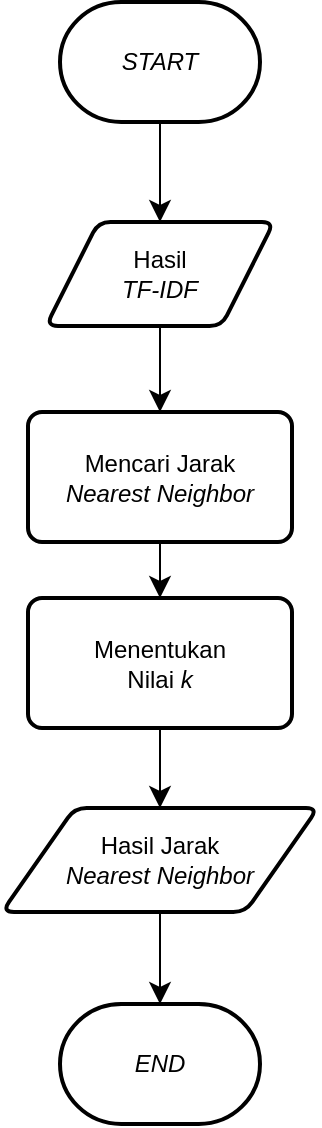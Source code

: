 <mxfile version="24.8.6">
  <diagram name="Page-1" id="n1ct2I5khacqFkV6GFsN">
    <mxGraphModel dx="521" dy="972" grid="0" gridSize="10" guides="1" tooltips="1" connect="1" arrows="1" fold="1" page="0" pageScale="1" pageWidth="850" pageHeight="1100" math="0" shadow="0">
      <root>
        <mxCell id="0" />
        <mxCell id="1" parent="0" />
        <mxCell id="rSjERHj2weM9pJOUe1IL-1" value="&lt;i&gt;START&lt;/i&gt;" style="strokeWidth=2;html=1;shape=mxgraph.flowchart.terminator;whiteSpace=wrap;" vertex="1" parent="1">
          <mxGeometry x="141" y="-59" width="100" height="60" as="geometry" />
        </mxCell>
        <mxCell id="rSjERHj2weM9pJOUe1IL-2" value="&lt;i&gt;END&lt;/i&gt;" style="strokeWidth=2;html=1;shape=mxgraph.flowchart.terminator;whiteSpace=wrap;" vertex="1" parent="1">
          <mxGeometry x="141" y="442" width="100" height="60" as="geometry" />
        </mxCell>
        <mxCell id="rSjERHj2weM9pJOUe1IL-3" value="Hasil&lt;div&gt;&lt;i&gt;TF-IDF&lt;/i&gt;&lt;/div&gt;" style="shape=parallelogram;html=1;strokeWidth=2;perimeter=parallelogramPerimeter;whiteSpace=wrap;rounded=1;arcSize=12;size=0.23;" vertex="1" parent="1">
          <mxGeometry x="134" y="51" width="114" height="52" as="geometry" />
        </mxCell>
        <mxCell id="rSjERHj2weM9pJOUe1IL-9" style="edgeStyle=none;curved=1;rounded=0;orthogonalLoop=1;jettySize=auto;html=1;exitX=0.5;exitY=1;exitDx=0;exitDy=0;entryX=0.5;entryY=0;entryDx=0;entryDy=0;fontSize=12;startSize=8;endSize=8;" edge="1" parent="1" source="rSjERHj2weM9pJOUe1IL-4" target="rSjERHj2weM9pJOUe1IL-5">
          <mxGeometry relative="1" as="geometry" />
        </mxCell>
        <mxCell id="rSjERHj2weM9pJOUe1IL-4" value="Mencari Jarak&lt;div&gt;&lt;i&gt;Nearest Neighbor&lt;/i&gt;&lt;/div&gt;" style="rounded=1;whiteSpace=wrap;html=1;absoluteArcSize=1;arcSize=14;strokeWidth=2;" vertex="1" parent="1">
          <mxGeometry x="125" y="146" width="132" height="65" as="geometry" />
        </mxCell>
        <mxCell id="rSjERHj2weM9pJOUe1IL-10" style="edgeStyle=none;curved=1;rounded=0;orthogonalLoop=1;jettySize=auto;html=1;exitX=0.5;exitY=1;exitDx=0;exitDy=0;entryX=0.5;entryY=0;entryDx=0;entryDy=0;fontSize=12;startSize=8;endSize=8;" edge="1" parent="1" source="rSjERHj2weM9pJOUe1IL-5" target="rSjERHj2weM9pJOUe1IL-6">
          <mxGeometry relative="1" as="geometry" />
        </mxCell>
        <mxCell id="rSjERHj2weM9pJOUe1IL-5" value="Menentukan&lt;div&gt;Nilai &lt;i&gt;k&lt;/i&gt;&lt;/div&gt;" style="rounded=1;whiteSpace=wrap;html=1;absoluteArcSize=1;arcSize=14;strokeWidth=2;" vertex="1" parent="1">
          <mxGeometry x="125" y="239" width="132" height="65" as="geometry" />
        </mxCell>
        <mxCell id="rSjERHj2weM9pJOUe1IL-6" value="Hasil Jarak&lt;div&gt;&lt;i&gt;Nearest Neighbor&lt;/i&gt;&lt;/div&gt;" style="shape=parallelogram;html=1;strokeWidth=2;perimeter=parallelogramPerimeter;whiteSpace=wrap;rounded=1;arcSize=12;size=0.23;" vertex="1" parent="1">
          <mxGeometry x="112" y="344" width="158" height="52" as="geometry" />
        </mxCell>
        <mxCell id="rSjERHj2weM9pJOUe1IL-7" value="" style="endArrow=classic;html=1;rounded=0;fontSize=12;startSize=8;endSize=8;curved=1;exitX=0.5;exitY=1;exitDx=0;exitDy=0;exitPerimeter=0;entryX=0.5;entryY=0;entryDx=0;entryDy=0;" edge="1" parent="1" source="rSjERHj2weM9pJOUe1IL-1" target="rSjERHj2weM9pJOUe1IL-3">
          <mxGeometry width="50" height="50" relative="1" as="geometry">
            <mxPoint x="175" y="224" as="sourcePoint" />
            <mxPoint x="225" y="174" as="targetPoint" />
          </mxGeometry>
        </mxCell>
        <mxCell id="rSjERHj2weM9pJOUe1IL-8" value="" style="endArrow=classic;html=1;rounded=0;fontSize=12;startSize=8;endSize=8;curved=1;exitX=0.5;exitY=1;exitDx=0;exitDy=0;entryX=0.5;entryY=0;entryDx=0;entryDy=0;" edge="1" parent="1" source="rSjERHj2weM9pJOUe1IL-3" target="rSjERHj2weM9pJOUe1IL-4">
          <mxGeometry width="50" height="50" relative="1" as="geometry">
            <mxPoint x="175" y="224" as="sourcePoint" />
            <mxPoint x="218" y="169" as="targetPoint" />
          </mxGeometry>
        </mxCell>
        <mxCell id="rSjERHj2weM9pJOUe1IL-11" style="edgeStyle=none;curved=1;rounded=0;orthogonalLoop=1;jettySize=auto;html=1;exitX=0.5;exitY=1;exitDx=0;exitDy=0;entryX=0.5;entryY=0;entryDx=0;entryDy=0;entryPerimeter=0;fontSize=12;startSize=8;endSize=8;" edge="1" parent="1" source="rSjERHj2weM9pJOUe1IL-6" target="rSjERHj2weM9pJOUe1IL-2">
          <mxGeometry relative="1" as="geometry" />
        </mxCell>
      </root>
    </mxGraphModel>
  </diagram>
</mxfile>
